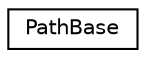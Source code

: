 digraph G
{
  edge [fontname="Helvetica",fontsize="10",labelfontname="Helvetica",labelfontsize="10"];
  node [fontname="Helvetica",fontsize="10",shape=record];
  rankdir=LR;
  Node1 [label="PathBase",height=0.2,width=0.4,color="black", fillcolor="white", style="filled",URL="$d0/d6b/structPathBase.html"];
}
